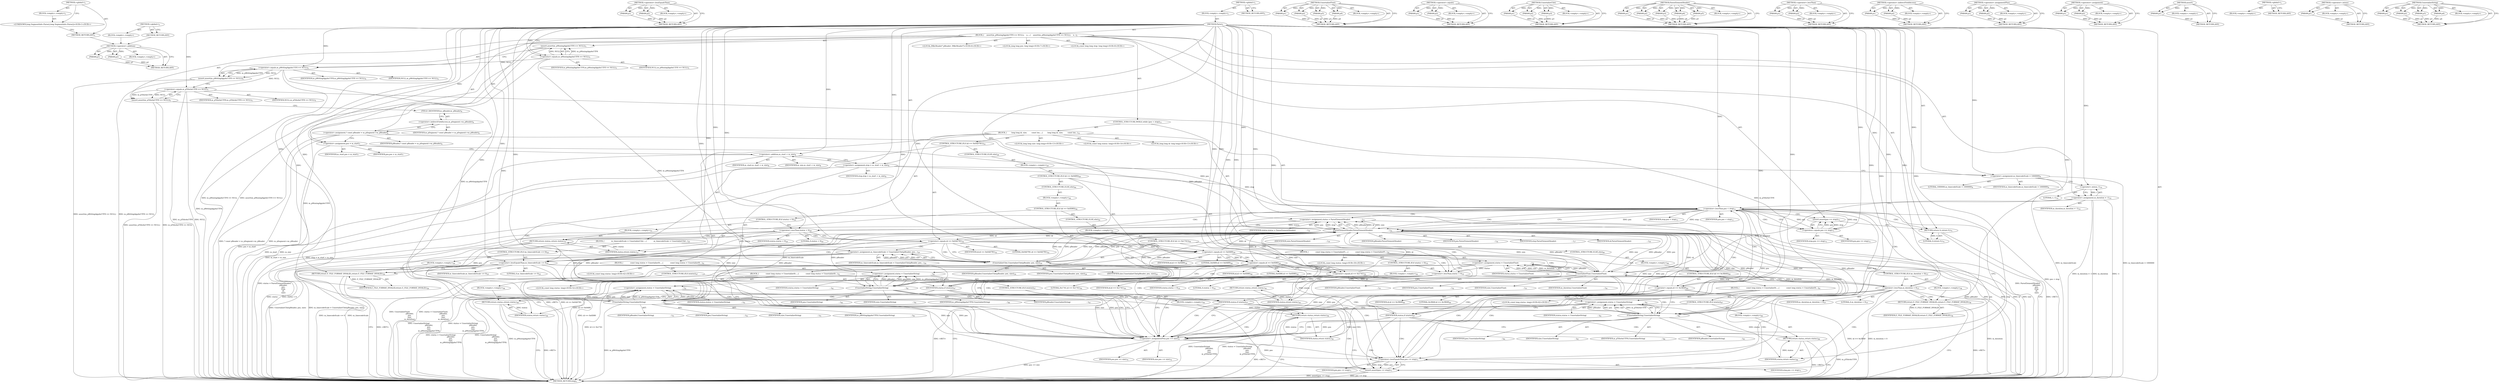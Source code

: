 digraph "&lt;global&gt;" {
vulnerable_230 [label=<(METHOD,&lt;operator&gt;.addition)>];
vulnerable_231 [label=<(PARAM,p1)>];
vulnerable_232 [label=<(PARAM,p2)>];
vulnerable_233 [label=<(BLOCK,&lt;empty&gt;,&lt;empty&gt;)>];
vulnerable_234 [label=<(METHOD_RETURN,ANY)>];
vulnerable_258 [label=<(METHOD,&lt;operator&gt;.lessEqualsThan)>];
vulnerable_259 [label=<(PARAM,p1)>];
vulnerable_260 [label=<(PARAM,p2)>];
vulnerable_261 [label=<(BLOCK,&lt;empty&gt;,&lt;empty&gt;)>];
vulnerable_262 [label=<(METHOD_RETURN,ANY)>];
vulnerable_6 [label=<(METHOD,&lt;global&gt;)<SUB>1</SUB>>];
vulnerable_7 [label=<(BLOCK,&lt;empty&gt;,&lt;empty&gt;)<SUB>1</SUB>>];
vulnerable_8 [label=<(METHOD,Parse)<SUB>1</SUB>>];
vulnerable_9 [label=<(BLOCK,{
    assert(m_pMuxingAppAsUTF8 == NULL);
    a...,{
    assert(m_pMuxingAppAsUTF8 == NULL);
    a...)<SUB>2</SUB>>];
vulnerable_10 [label=<(assert,assert(m_pMuxingAppAsUTF8 == NULL))<SUB>3</SUB>>];
vulnerable_11 [label=<(&lt;operator&gt;.equals,m_pMuxingAppAsUTF8 == NULL)<SUB>3</SUB>>];
vulnerable_12 [label=<(IDENTIFIER,m_pMuxingAppAsUTF8,m_pMuxingAppAsUTF8 == NULL)<SUB>3</SUB>>];
vulnerable_13 [label=<(IDENTIFIER,NULL,m_pMuxingAppAsUTF8 == NULL)<SUB>3</SUB>>];
vulnerable_14 [label=<(assert,assert(m_pWritingAppAsUTF8 == NULL))<SUB>4</SUB>>];
vulnerable_15 [label=<(&lt;operator&gt;.equals,m_pWritingAppAsUTF8 == NULL)<SUB>4</SUB>>];
vulnerable_16 [label=<(IDENTIFIER,m_pWritingAppAsUTF8,m_pWritingAppAsUTF8 == NULL)<SUB>4</SUB>>];
vulnerable_17 [label=<(IDENTIFIER,NULL,m_pWritingAppAsUTF8 == NULL)<SUB>4</SUB>>];
vulnerable_18 [label=<(assert,assert(m_pTitleAsUTF8 == NULL))<SUB>5</SUB>>];
vulnerable_19 [label=<(&lt;operator&gt;.equals,m_pTitleAsUTF8 == NULL)<SUB>5</SUB>>];
vulnerable_20 [label=<(IDENTIFIER,m_pTitleAsUTF8,m_pTitleAsUTF8 == NULL)<SUB>5</SUB>>];
vulnerable_21 [label=<(IDENTIFIER,NULL,m_pTitleAsUTF8 == NULL)<SUB>5</SUB>>];
vulnerable_22 [label="<(LOCAL,IMkvReader* pReader: IMkvReader*)<SUB>6</SUB>>"];
vulnerable_23 [label=<(&lt;operator&gt;.assignment,* const pReader = m_pSegment-&gt;m_pReader)<SUB>6</SUB>>];
vulnerable_24 [label=<(IDENTIFIER,pReader,* const pReader = m_pSegment-&gt;m_pReader)<SUB>6</SUB>>];
vulnerable_25 [label=<(&lt;operator&gt;.indirectFieldAccess,m_pSegment-&gt;m_pReader)<SUB>6</SUB>>];
vulnerable_26 [label=<(IDENTIFIER,m_pSegment,* const pReader = m_pSegment-&gt;m_pReader)<SUB>6</SUB>>];
vulnerable_27 [label=<(FIELD_IDENTIFIER,m_pReader,m_pReader)<SUB>6</SUB>>];
vulnerable_28 [label="<(LOCAL,long long pos: long long)<SUB>7</SUB>>"];
vulnerable_29 [label=<(&lt;operator&gt;.assignment,pos = m_start)<SUB>7</SUB>>];
vulnerable_30 [label=<(IDENTIFIER,pos,pos = m_start)<SUB>7</SUB>>];
vulnerable_31 [label=<(IDENTIFIER,m_start,pos = m_start)<SUB>7</SUB>>];
vulnerable_32 [label="<(LOCAL,const long long stop: long long)<SUB>8</SUB>>"];
vulnerable_33 [label=<(&lt;operator&gt;.assignment,stop = m_start + m_size)<SUB>8</SUB>>];
vulnerable_34 [label=<(IDENTIFIER,stop,stop = m_start + m_size)<SUB>8</SUB>>];
vulnerable_35 [label=<(&lt;operator&gt;.addition,m_start + m_size)<SUB>8</SUB>>];
vulnerable_36 [label=<(IDENTIFIER,m_start,m_start + m_size)<SUB>8</SUB>>];
vulnerable_37 [label=<(IDENTIFIER,m_size,m_start + m_size)<SUB>8</SUB>>];
vulnerable_38 [label=<(&lt;operator&gt;.assignment,m_timecodeScale = 1000000)<SUB>9</SUB>>];
vulnerable_39 [label=<(IDENTIFIER,m_timecodeScale,m_timecodeScale = 1000000)<SUB>9</SUB>>];
vulnerable_40 [label=<(LITERAL,1000000,m_timecodeScale = 1000000)<SUB>9</SUB>>];
vulnerable_41 [label=<(&lt;operator&gt;.assignment,m_duration = -1)<SUB>10</SUB>>];
vulnerable_42 [label=<(IDENTIFIER,m_duration,m_duration = -1)<SUB>10</SUB>>];
vulnerable_43 [label=<(&lt;operator&gt;.minus,-1)<SUB>10</SUB>>];
vulnerable_44 [label=<(LITERAL,1,-1)<SUB>10</SUB>>];
vulnerable_45 [label=<(CONTROL_STRUCTURE,WHILE,while (pos &lt; stop))<SUB>11</SUB>>];
vulnerable_46 [label=<(&lt;operator&gt;.lessThan,pos &lt; stop)<SUB>11</SUB>>];
vulnerable_47 [label=<(IDENTIFIER,pos,pos &lt; stop)<SUB>11</SUB>>];
vulnerable_48 [label=<(IDENTIFIER,stop,pos &lt; stop)<SUB>11</SUB>>];
vulnerable_49 [label=<(BLOCK,{
        long long id, size;
        const lon...,{
        long long id, size;
        const lon...)<SUB>12</SUB>>];
vulnerable_50 [label="<(LOCAL,long long id: long long)<SUB>13</SUB>>"];
vulnerable_51 [label="<(LOCAL,long long size: long long)<SUB>13</SUB>>"];
vulnerable_52 [label="<(LOCAL,const long status: long)<SUB>14</SUB>>"];
vulnerable_53 [label=<(&lt;operator&gt;.assignment,status = ParseElementHeader(
                  ...)<SUB>14</SUB>>];
vulnerable_54 [label=<(IDENTIFIER,status,status = ParseElementHeader(
                  ...)<SUB>14</SUB>>];
vulnerable_55 [label=<(ParseElementHeader,ParseElementHeader(
                           ...)<SUB>14</SUB>>];
vulnerable_56 [label=<(IDENTIFIER,pReader,ParseElementHeader(
                           ...)<SUB>15</SUB>>];
vulnerable_57 [label=<(IDENTIFIER,pos,ParseElementHeader(
                           ...)<SUB>16</SUB>>];
vulnerable_58 [label=<(IDENTIFIER,stop,ParseElementHeader(
                           ...)<SUB>17</SUB>>];
vulnerable_59 [label=<(IDENTIFIER,id,ParseElementHeader(
                           ...)<SUB>18</SUB>>];
vulnerable_60 [label=<(IDENTIFIER,size,ParseElementHeader(
                           ...)<SUB>19</SUB>>];
vulnerable_61 [label=<(CONTROL_STRUCTURE,IF,if (status &lt; 0))<SUB>20</SUB>>];
vulnerable_62 [label=<(&lt;operator&gt;.lessThan,status &lt; 0)<SUB>20</SUB>>];
vulnerable_63 [label=<(IDENTIFIER,status,status &lt; 0)<SUB>20</SUB>>];
vulnerable_64 [label=<(LITERAL,0,status &lt; 0)<SUB>20</SUB>>];
vulnerable_65 [label=<(BLOCK,&lt;empty&gt;,&lt;empty&gt;)<SUB>21</SUB>>];
vulnerable_66 [label=<(RETURN,return status;,return status;)<SUB>21</SUB>>];
vulnerable_67 [label=<(IDENTIFIER,status,return status;)<SUB>21</SUB>>];
vulnerable_68 [label=<(CONTROL_STRUCTURE,IF,if (id == 0x0AD7B1))<SUB>22</SUB>>];
vulnerable_69 [label=<(&lt;operator&gt;.equals,id == 0x0AD7B1)<SUB>22</SUB>>];
vulnerable_70 [label=<(IDENTIFIER,id,id == 0x0AD7B1)<SUB>22</SUB>>];
vulnerable_71 [label=<(LITERAL,0x0AD7B1,id == 0x0AD7B1)<SUB>22</SUB>>];
vulnerable_72 [label=<(BLOCK,{
            m_timecodeScale = UnserializeUInt...,{
            m_timecodeScale = UnserializeUInt...)<SUB>23</SUB>>];
vulnerable_73 [label=<(&lt;operator&gt;.assignment,m_timecodeScale = UnserializeUInt(pReader, pos,...)<SUB>24</SUB>>];
vulnerable_74 [label=<(IDENTIFIER,m_timecodeScale,m_timecodeScale = UnserializeUInt(pReader, pos,...)<SUB>24</SUB>>];
vulnerable_75 [label=<(UnserializeUInt,UnserializeUInt(pReader, pos, size))<SUB>24</SUB>>];
vulnerable_76 [label=<(IDENTIFIER,pReader,UnserializeUInt(pReader, pos, size))<SUB>24</SUB>>];
vulnerable_77 [label=<(IDENTIFIER,pos,UnserializeUInt(pReader, pos, size))<SUB>24</SUB>>];
vulnerable_78 [label=<(IDENTIFIER,size,UnserializeUInt(pReader, pos, size))<SUB>24</SUB>>];
vulnerable_79 [label=<(CONTROL_STRUCTURE,IF,if (m_timecodeScale &lt;= 0))<SUB>25</SUB>>];
vulnerable_80 [label=<(&lt;operator&gt;.lessEqualsThan,m_timecodeScale &lt;= 0)<SUB>25</SUB>>];
vulnerable_81 [label=<(IDENTIFIER,m_timecodeScale,m_timecodeScale &lt;= 0)<SUB>25</SUB>>];
vulnerable_82 [label=<(LITERAL,0,m_timecodeScale &lt;= 0)<SUB>25</SUB>>];
vulnerable_83 [label=<(BLOCK,&lt;empty&gt;,&lt;empty&gt;)<SUB>26</SUB>>];
vulnerable_84 [label=<(RETURN,return E_FILE_FORMAT_INVALID;,return E_FILE_FORMAT_INVALID;)<SUB>26</SUB>>];
vulnerable_85 [label=<(IDENTIFIER,E_FILE_FORMAT_INVALID,return E_FILE_FORMAT_INVALID;)<SUB>26</SUB>>];
vulnerable_86 [label=<(CONTROL_STRUCTURE,ELSE,else)<SUB>28</SUB>>];
vulnerable_87 [label=<(BLOCK,&lt;empty&gt;,&lt;empty&gt;)<SUB>28</SUB>>];
vulnerable_88 [label=<(CONTROL_STRUCTURE,IF,if (id == 0x0489))<SUB>28</SUB>>];
vulnerable_89 [label=<(&lt;operator&gt;.equals,id == 0x0489)<SUB>28</SUB>>];
vulnerable_90 [label=<(IDENTIFIER,id,id == 0x0489)<SUB>28</SUB>>];
vulnerable_91 [label=<(LITERAL,0x0489,id == 0x0489)<SUB>28</SUB>>];
vulnerable_92 [label=<(BLOCK,{
            const long status = UnserializeFl...,{
            const long status = UnserializeFl...)<SUB>29</SUB>>];
vulnerable_93 [label="<(LOCAL,const long status: long)<SUB>30</SUB>>"];
vulnerable_94 [label=<(&lt;operator&gt;.assignment,status = UnserializeFloat(
                    ...)<SUB>30</SUB>>];
vulnerable_95 [label=<(IDENTIFIER,status,status = UnserializeFloat(
                    ...)<SUB>30</SUB>>];
vulnerable_96 [label=<(UnserializeFloat,UnserializeFloat(
                             ...)<SUB>30</SUB>>];
vulnerable_97 [label=<(IDENTIFIER,pReader,UnserializeFloat(
                             ...)<SUB>31</SUB>>];
vulnerable_98 [label=<(IDENTIFIER,pos,UnserializeFloat(
                             ...)<SUB>32</SUB>>];
vulnerable_99 [label=<(IDENTIFIER,size,UnserializeFloat(
                             ...)<SUB>33</SUB>>];
vulnerable_100 [label=<(IDENTIFIER,m_duration,UnserializeFloat(
                             ...)<SUB>34</SUB>>];
vulnerable_101 [label=<(CONTROL_STRUCTURE,IF,if (status &lt; 0))<SUB>35</SUB>>];
vulnerable_102 [label=<(&lt;operator&gt;.lessThan,status &lt; 0)<SUB>35</SUB>>];
vulnerable_103 [label=<(IDENTIFIER,status,status &lt; 0)<SUB>35</SUB>>];
vulnerable_104 [label=<(LITERAL,0,status &lt; 0)<SUB>35</SUB>>];
vulnerable_105 [label=<(BLOCK,&lt;empty&gt;,&lt;empty&gt;)<SUB>36</SUB>>];
vulnerable_106 [label=<(RETURN,return status;,return status;)<SUB>36</SUB>>];
vulnerable_107 [label=<(IDENTIFIER,status,return status;)<SUB>36</SUB>>];
vulnerable_108 [label=<(CONTROL_STRUCTURE,IF,if (m_duration &lt; 0))<SUB>37</SUB>>];
vulnerable_109 [label=<(&lt;operator&gt;.lessThan,m_duration &lt; 0)<SUB>37</SUB>>];
vulnerable_110 [label=<(IDENTIFIER,m_duration,m_duration &lt; 0)<SUB>37</SUB>>];
vulnerable_111 [label=<(LITERAL,0,m_duration &lt; 0)<SUB>37</SUB>>];
vulnerable_112 [label=<(BLOCK,&lt;empty&gt;,&lt;empty&gt;)<SUB>38</SUB>>];
vulnerable_113 [label=<(RETURN,return E_FILE_FORMAT_INVALID;,return E_FILE_FORMAT_INVALID;)<SUB>38</SUB>>];
vulnerable_114 [label=<(IDENTIFIER,E_FILE_FORMAT_INVALID,return E_FILE_FORMAT_INVALID;)<SUB>38</SUB>>];
vulnerable_115 [label=<(CONTROL_STRUCTURE,ELSE,else)<SUB>40</SUB>>];
vulnerable_116 [label=<(BLOCK,&lt;empty&gt;,&lt;empty&gt;)<SUB>40</SUB>>];
vulnerable_117 [label=<(CONTROL_STRUCTURE,IF,if (id == 0x0D80))<SUB>40</SUB>>];
vulnerable_118 [label=<(&lt;operator&gt;.equals,id == 0x0D80)<SUB>40</SUB>>];
vulnerable_119 [label=<(IDENTIFIER,id,id == 0x0D80)<SUB>40</SUB>>];
vulnerable_120 [label=<(LITERAL,0x0D80,id == 0x0D80)<SUB>40</SUB>>];
vulnerable_121 [label=<(BLOCK,{
            const long status = UnserializeSt...,{
            const long status = UnserializeSt...)<SUB>41</SUB>>];
vulnerable_122 [label="<(LOCAL,const long status: long)<SUB>42</SUB>>"];
vulnerable_123 [label=<(&lt;operator&gt;.assignment,status = UnserializeString(
                   ...)<SUB>42</SUB>>];
vulnerable_124 [label=<(IDENTIFIER,status,status = UnserializeString(
                   ...)<SUB>42</SUB>>];
vulnerable_125 [label=<(UnserializeString,UnserializeString(
                            ...)<SUB>42</SUB>>];
vulnerable_126 [label=<(IDENTIFIER,pReader,UnserializeString(
                            ...)<SUB>43</SUB>>];
vulnerable_127 [label=<(IDENTIFIER,pos,UnserializeString(
                            ...)<SUB>44</SUB>>];
vulnerable_128 [label=<(IDENTIFIER,size,UnserializeString(
                            ...)<SUB>45</SUB>>];
vulnerable_129 [label=<(IDENTIFIER,m_pMuxingAppAsUTF8,UnserializeString(
                            ...)<SUB>46</SUB>>];
vulnerable_130 [label=<(CONTROL_STRUCTURE,IF,if (status))<SUB>47</SUB>>];
vulnerable_131 [label=<(IDENTIFIER,status,if (status))<SUB>47</SUB>>];
vulnerable_132 [label=<(BLOCK,&lt;empty&gt;,&lt;empty&gt;)<SUB>48</SUB>>];
vulnerable_133 [label=<(RETURN,return status;,return status;)<SUB>48</SUB>>];
vulnerable_134 [label=<(IDENTIFIER,status,return status;)<SUB>48</SUB>>];
vulnerable_135 [label=<(CONTROL_STRUCTURE,ELSE,else)<SUB>50</SUB>>];
vulnerable_136 [label=<(BLOCK,&lt;empty&gt;,&lt;empty&gt;)<SUB>50</SUB>>];
vulnerable_137 [label=<(CONTROL_STRUCTURE,IF,if (id == 0x1741))<SUB>50</SUB>>];
vulnerable_138 [label=<(&lt;operator&gt;.equals,id == 0x1741)<SUB>50</SUB>>];
vulnerable_139 [label=<(IDENTIFIER,id,id == 0x1741)<SUB>50</SUB>>];
vulnerable_140 [label=<(LITERAL,0x1741,id == 0x1741)<SUB>50</SUB>>];
vulnerable_141 [label=<(BLOCK,{
            const long status = UnserializeSt...,{
            const long status = UnserializeSt...)<SUB>51</SUB>>];
vulnerable_142 [label="<(LOCAL,const long status: long)<SUB>52</SUB>>"];
vulnerable_143 [label=<(&lt;operator&gt;.assignment,status = UnserializeString(
                   ...)<SUB>52</SUB>>];
vulnerable_144 [label=<(IDENTIFIER,status,status = UnserializeString(
                   ...)<SUB>52</SUB>>];
vulnerable_145 [label=<(UnserializeString,UnserializeString(
                            ...)<SUB>52</SUB>>];
vulnerable_146 [label=<(IDENTIFIER,pReader,UnserializeString(
                            ...)<SUB>53</SUB>>];
vulnerable_147 [label=<(IDENTIFIER,pos,UnserializeString(
                            ...)<SUB>54</SUB>>];
vulnerable_148 [label=<(IDENTIFIER,size,UnserializeString(
                            ...)<SUB>55</SUB>>];
vulnerable_149 [label=<(IDENTIFIER,m_pWritingAppAsUTF8,UnserializeString(
                            ...)<SUB>56</SUB>>];
vulnerable_150 [label=<(CONTROL_STRUCTURE,IF,if (status))<SUB>57</SUB>>];
vulnerable_151 [label=<(IDENTIFIER,status,if (status))<SUB>57</SUB>>];
vulnerable_152 [label=<(BLOCK,&lt;empty&gt;,&lt;empty&gt;)<SUB>58</SUB>>];
vulnerable_153 [label=<(RETURN,return status;,return status;)<SUB>58</SUB>>];
vulnerable_154 [label=<(IDENTIFIER,status,return status;)<SUB>58</SUB>>];
vulnerable_155 [label=<(CONTROL_STRUCTURE,ELSE,else)<SUB>60</SUB>>];
vulnerable_156 [label=<(BLOCK,&lt;empty&gt;,&lt;empty&gt;)<SUB>60</SUB>>];
vulnerable_157 [label=<(CONTROL_STRUCTURE,IF,if (id == 0x3BA9))<SUB>60</SUB>>];
vulnerable_158 [label=<(&lt;operator&gt;.equals,id == 0x3BA9)<SUB>60</SUB>>];
vulnerable_159 [label=<(IDENTIFIER,id,id == 0x3BA9)<SUB>60</SUB>>];
vulnerable_160 [label=<(LITERAL,0x3BA9,id == 0x3BA9)<SUB>60</SUB>>];
vulnerable_161 [label=<(BLOCK,{
            const long status = UnserializeSt...,{
            const long status = UnserializeSt...)<SUB>61</SUB>>];
vulnerable_162 [label="<(LOCAL,const long status: long)<SUB>62</SUB>>"];
vulnerable_163 [label=<(&lt;operator&gt;.assignment,status = UnserializeString(
                   ...)<SUB>62</SUB>>];
vulnerable_164 [label=<(IDENTIFIER,status,status = UnserializeString(
                   ...)<SUB>62</SUB>>];
vulnerable_165 [label=<(UnserializeString,UnserializeString(
                            ...)<SUB>62</SUB>>];
vulnerable_166 [label=<(IDENTIFIER,pReader,UnserializeString(
                            ...)<SUB>63</SUB>>];
vulnerable_167 [label=<(IDENTIFIER,pos,UnserializeString(
                            ...)<SUB>64</SUB>>];
vulnerable_168 [label=<(IDENTIFIER,size,UnserializeString(
                            ...)<SUB>65</SUB>>];
vulnerable_169 [label=<(IDENTIFIER,m_pTitleAsUTF8,UnserializeString(
                            ...)<SUB>66</SUB>>];
vulnerable_170 [label=<(CONTROL_STRUCTURE,IF,if (status))<SUB>67</SUB>>];
vulnerable_171 [label=<(IDENTIFIER,status,if (status))<SUB>67</SUB>>];
vulnerable_172 [label=<(BLOCK,&lt;empty&gt;,&lt;empty&gt;)<SUB>68</SUB>>];
vulnerable_173 [label=<(RETURN,return status;,return status;)<SUB>68</SUB>>];
vulnerable_174 [label=<(IDENTIFIER,status,return status;)<SUB>68</SUB>>];
vulnerable_175 [label=<(&lt;operator&gt;.assignmentPlus,pos += size)<SUB>70</SUB>>];
vulnerable_176 [label=<(IDENTIFIER,pos,pos += size)<SUB>70</SUB>>];
vulnerable_177 [label=<(IDENTIFIER,size,pos += size)<SUB>70</SUB>>];
vulnerable_178 [label=<(assert,assert(pos &lt;= stop))<SUB>71</SUB>>];
vulnerable_179 [label=<(&lt;operator&gt;.lessEqualsThan,pos &lt;= stop)<SUB>71</SUB>>];
vulnerable_180 [label=<(IDENTIFIER,pos,pos &lt;= stop)<SUB>71</SUB>>];
vulnerable_181 [label=<(IDENTIFIER,stop,pos &lt;= stop)<SUB>71</SUB>>];
vulnerable_182 [label=<(assert,assert(pos == stop))<SUB>73</SUB>>];
vulnerable_183 [label=<(&lt;operator&gt;.equals,pos == stop)<SUB>73</SUB>>];
vulnerable_184 [label=<(IDENTIFIER,pos,pos == stop)<SUB>73</SUB>>];
vulnerable_185 [label=<(IDENTIFIER,stop,pos == stop)<SUB>73</SUB>>];
vulnerable_186 [label=<(RETURN,return 0;,return 0;)<SUB>74</SUB>>];
vulnerable_187 [label=<(LITERAL,0,return 0;)<SUB>74</SUB>>];
vulnerable_188 [label=<(METHOD_RETURN,long)<SUB>1</SUB>>];
vulnerable_190 [label=<(METHOD_RETURN,ANY)<SUB>1</SUB>>];
vulnerable_263 [label=<(METHOD,UnserializeFloat)>];
vulnerable_264 [label=<(PARAM,p1)>];
vulnerable_265 [label=<(PARAM,p2)>];
vulnerable_266 [label=<(PARAM,p3)>];
vulnerable_267 [label=<(PARAM,p4)>];
vulnerable_268 [label=<(BLOCK,&lt;empty&gt;,&lt;empty&gt;)>];
vulnerable_269 [label=<(METHOD_RETURN,ANY)>];
vulnerable_215 [label=<(METHOD,&lt;operator&gt;.equals)>];
vulnerable_216 [label=<(PARAM,p1)>];
vulnerable_217 [label=<(PARAM,p2)>];
vulnerable_218 [label=<(BLOCK,&lt;empty&gt;,&lt;empty&gt;)>];
vulnerable_219 [label=<(METHOD_RETURN,ANY)>];
vulnerable_252 [label=<(METHOD,UnserializeUInt)>];
vulnerable_253 [label=<(PARAM,p1)>];
vulnerable_254 [label=<(PARAM,p2)>];
vulnerable_255 [label=<(PARAM,p3)>];
vulnerable_256 [label=<(BLOCK,&lt;empty&gt;,&lt;empty&gt;)>];
vulnerable_257 [label=<(METHOD_RETURN,ANY)>];
vulnerable_244 [label=<(METHOD,ParseElementHeader)>];
vulnerable_245 [label=<(PARAM,p1)>];
vulnerable_246 [label=<(PARAM,p2)>];
vulnerable_247 [label=<(PARAM,p3)>];
vulnerable_248 [label=<(PARAM,p4)>];
vulnerable_249 [label=<(PARAM,p5)>];
vulnerable_250 [label=<(BLOCK,&lt;empty&gt;,&lt;empty&gt;)>];
vulnerable_251 [label=<(METHOD_RETURN,ANY)>];
vulnerable_239 [label=<(METHOD,&lt;operator&gt;.lessThan)>];
vulnerable_240 [label=<(PARAM,p1)>];
vulnerable_241 [label=<(PARAM,p2)>];
vulnerable_242 [label=<(BLOCK,&lt;empty&gt;,&lt;empty&gt;)>];
vulnerable_243 [label=<(METHOD_RETURN,ANY)>];
vulnerable_225 [label=<(METHOD,&lt;operator&gt;.indirectFieldAccess)>];
vulnerable_226 [label=<(PARAM,p1)>];
vulnerable_227 [label=<(PARAM,p2)>];
vulnerable_228 [label=<(BLOCK,&lt;empty&gt;,&lt;empty&gt;)>];
vulnerable_229 [label=<(METHOD_RETURN,ANY)>];
vulnerable_277 [label=<(METHOD,&lt;operator&gt;.assignmentPlus)>];
vulnerable_278 [label=<(PARAM,p1)>];
vulnerable_279 [label=<(PARAM,p2)>];
vulnerable_280 [label=<(BLOCK,&lt;empty&gt;,&lt;empty&gt;)>];
vulnerable_281 [label=<(METHOD_RETURN,ANY)>];
vulnerable_220 [label=<(METHOD,&lt;operator&gt;.assignment)>];
vulnerable_221 [label=<(PARAM,p1)>];
vulnerable_222 [label=<(PARAM,p2)>];
vulnerable_223 [label=<(BLOCK,&lt;empty&gt;,&lt;empty&gt;)>];
vulnerable_224 [label=<(METHOD_RETURN,ANY)>];
vulnerable_211 [label=<(METHOD,assert)>];
vulnerable_212 [label=<(PARAM,p1)>];
vulnerable_213 [label=<(BLOCK,&lt;empty&gt;,&lt;empty&gt;)>];
vulnerable_214 [label=<(METHOD_RETURN,ANY)>];
vulnerable_205 [label=<(METHOD,&lt;global&gt;)<SUB>1</SUB>>];
vulnerable_206 [label=<(BLOCK,&lt;empty&gt;,&lt;empty&gt;)>];
vulnerable_207 [label=<(METHOD_RETURN,ANY)>];
vulnerable_235 [label=<(METHOD,&lt;operator&gt;.minus)>];
vulnerable_236 [label=<(PARAM,p1)>];
vulnerable_237 [label=<(BLOCK,&lt;empty&gt;,&lt;empty&gt;)>];
vulnerable_238 [label=<(METHOD_RETURN,ANY)>];
vulnerable_270 [label=<(METHOD,UnserializeString)>];
vulnerable_271 [label=<(PARAM,p1)>];
vulnerable_272 [label=<(PARAM,p2)>];
vulnerable_273 [label=<(PARAM,p3)>];
vulnerable_274 [label=<(PARAM,p4)>];
vulnerable_275 [label=<(BLOCK,&lt;empty&gt;,&lt;empty&gt;)>];
vulnerable_276 [label=<(METHOD_RETURN,ANY)>];
fixed_6 [label=<(METHOD,&lt;global&gt;)<SUB>1</SUB>>];
fixed_7 [label=<(BLOCK,&lt;empty&gt;,&lt;empty&gt;)<SUB>1</SUB>>];
fixed_8 [label="<(UNKNOWN,long SegmentInfo::Parse(),long SegmentInfo::Parse())<SUB>1</SUB>>"];
fixed_9 [label=<(METHOD_RETURN,ANY)<SUB>1</SUB>>];
fixed_14 [label=<(METHOD,&lt;global&gt;)<SUB>1</SUB>>];
fixed_15 [label=<(BLOCK,&lt;empty&gt;,&lt;empty&gt;)>];
fixed_16 [label=<(METHOD_RETURN,ANY)>];
vulnerable_230 -> vulnerable_231  [key=0, label="AST: "];
vulnerable_230 -> vulnerable_231  [key=1, label="DDG: "];
vulnerable_230 -> vulnerable_233  [key=0, label="AST: "];
vulnerable_230 -> vulnerable_232  [key=0, label="AST: "];
vulnerable_230 -> vulnerable_232  [key=1, label="DDG: "];
vulnerable_230 -> vulnerable_234  [key=0, label="AST: "];
vulnerable_230 -> vulnerable_234  [key=1, label="CFG: "];
vulnerable_231 -> vulnerable_234  [key=0, label="DDG: p1"];
vulnerable_232 -> vulnerable_234  [key=0, label="DDG: p2"];
vulnerable_258 -> vulnerable_259  [key=0, label="AST: "];
vulnerable_258 -> vulnerable_259  [key=1, label="DDG: "];
vulnerable_258 -> vulnerable_261  [key=0, label="AST: "];
vulnerable_258 -> vulnerable_260  [key=0, label="AST: "];
vulnerable_258 -> vulnerable_260  [key=1, label="DDG: "];
vulnerable_258 -> vulnerable_262  [key=0, label="AST: "];
vulnerable_258 -> vulnerable_262  [key=1, label="CFG: "];
vulnerable_259 -> vulnerable_262  [key=0, label="DDG: p1"];
vulnerable_260 -> vulnerable_262  [key=0, label="DDG: p2"];
vulnerable_6 -> vulnerable_7  [key=0, label="AST: "];
vulnerable_6 -> vulnerable_190  [key=0, label="AST: "];
vulnerable_6 -> vulnerable_190  [key=1, label="CFG: "];
vulnerable_7 -> vulnerable_8  [key=0, label="AST: "];
vulnerable_8 -> vulnerable_9  [key=0, label="AST: "];
vulnerable_8 -> vulnerable_188  [key=0, label="AST: "];
vulnerable_8 -> vulnerable_11  [key=0, label="CFG: "];
vulnerable_8 -> vulnerable_11  [key=1, label="DDG: "];
vulnerable_8 -> vulnerable_29  [key=0, label="DDG: "];
vulnerable_8 -> vulnerable_33  [key=0, label="DDG: "];
vulnerable_8 -> vulnerable_38  [key=0, label="DDG: "];
vulnerable_8 -> vulnerable_186  [key=0, label="DDG: "];
vulnerable_8 -> vulnerable_187  [key=0, label="DDG: "];
vulnerable_8 -> vulnerable_15  [key=0, label="DDG: "];
vulnerable_8 -> vulnerable_19  [key=0, label="DDG: "];
vulnerable_8 -> vulnerable_35  [key=0, label="DDG: "];
vulnerable_8 -> vulnerable_43  [key=0, label="DDG: "];
vulnerable_8 -> vulnerable_46  [key=0, label="DDG: "];
vulnerable_8 -> vulnerable_175  [key=0, label="DDG: "];
vulnerable_8 -> vulnerable_183  [key=0, label="DDG: "];
vulnerable_8 -> vulnerable_55  [key=0, label="DDG: "];
vulnerable_8 -> vulnerable_62  [key=0, label="DDG: "];
vulnerable_8 -> vulnerable_69  [key=0, label="DDG: "];
vulnerable_8 -> vulnerable_179  [key=0, label="DDG: "];
vulnerable_8 -> vulnerable_67  [key=0, label="DDG: "];
vulnerable_8 -> vulnerable_75  [key=0, label="DDG: "];
vulnerable_8 -> vulnerable_80  [key=0, label="DDG: "];
vulnerable_8 -> vulnerable_84  [key=0, label="DDG: "];
vulnerable_8 -> vulnerable_85  [key=0, label="DDG: "];
vulnerable_8 -> vulnerable_89  [key=0, label="DDG: "];
vulnerable_8 -> vulnerable_96  [key=0, label="DDG: "];
vulnerable_8 -> vulnerable_102  [key=0, label="DDG: "];
vulnerable_8 -> vulnerable_109  [key=0, label="DDG: "];
vulnerable_8 -> vulnerable_113  [key=0, label="DDG: "];
vulnerable_8 -> vulnerable_107  [key=0, label="DDG: "];
vulnerable_8 -> vulnerable_114  [key=0, label="DDG: "];
vulnerable_8 -> vulnerable_118  [key=0, label="DDG: "];
vulnerable_8 -> vulnerable_131  [key=0, label="DDG: "];
vulnerable_8 -> vulnerable_125  [key=0, label="DDG: "];
vulnerable_8 -> vulnerable_134  [key=0, label="DDG: "];
vulnerable_8 -> vulnerable_138  [key=0, label="DDG: "];
vulnerable_8 -> vulnerable_151  [key=0, label="DDG: "];
vulnerable_8 -> vulnerable_145  [key=0, label="DDG: "];
vulnerable_8 -> vulnerable_154  [key=0, label="DDG: "];
vulnerable_8 -> vulnerable_158  [key=0, label="DDG: "];
vulnerable_8 -> vulnerable_171  [key=0, label="DDG: "];
vulnerable_8 -> vulnerable_165  [key=0, label="DDG: "];
vulnerable_8 -> vulnerable_174  [key=0, label="DDG: "];
vulnerable_9 -> vulnerable_10  [key=0, label="AST: "];
vulnerable_9 -> vulnerable_14  [key=0, label="AST: "];
vulnerable_9 -> vulnerable_18  [key=0, label="AST: "];
vulnerable_9 -> vulnerable_22  [key=0, label="AST: "];
vulnerable_9 -> vulnerable_23  [key=0, label="AST: "];
vulnerable_9 -> vulnerable_28  [key=0, label="AST: "];
vulnerable_9 -> vulnerable_29  [key=0, label="AST: "];
vulnerable_9 -> vulnerable_32  [key=0, label="AST: "];
vulnerable_9 -> vulnerable_33  [key=0, label="AST: "];
vulnerable_9 -> vulnerable_38  [key=0, label="AST: "];
vulnerable_9 -> vulnerable_41  [key=0, label="AST: "];
vulnerable_9 -> vulnerable_45  [key=0, label="AST: "];
vulnerable_9 -> vulnerable_182  [key=0, label="AST: "];
vulnerable_9 -> vulnerable_186  [key=0, label="AST: "];
vulnerable_10 -> vulnerable_11  [key=0, label="AST: "];
vulnerable_10 -> vulnerable_15  [key=0, label="CFG: "];
vulnerable_10 -> vulnerable_188  [key=0, label="DDG: m_pMuxingAppAsUTF8 == NULL"];
vulnerable_10 -> vulnerable_188  [key=1, label="DDG: assert(m_pMuxingAppAsUTF8 == NULL)"];
vulnerable_11 -> vulnerable_12  [key=0, label="AST: "];
vulnerable_11 -> vulnerable_13  [key=0, label="AST: "];
vulnerable_11 -> vulnerable_10  [key=0, label="CFG: "];
vulnerable_11 -> vulnerable_10  [key=1, label="DDG: m_pMuxingAppAsUTF8"];
vulnerable_11 -> vulnerable_10  [key=2, label="DDG: NULL"];
vulnerable_11 -> vulnerable_188  [key=0, label="DDG: m_pMuxingAppAsUTF8"];
vulnerable_11 -> vulnerable_15  [key=0, label="DDG: NULL"];
vulnerable_11 -> vulnerable_125  [key=0, label="DDG: m_pMuxingAppAsUTF8"];
vulnerable_14 -> vulnerable_15  [key=0, label="AST: "];
vulnerable_14 -> vulnerable_19  [key=0, label="CFG: "];
vulnerable_14 -> vulnerable_188  [key=0, label="DDG: m_pWritingAppAsUTF8 == NULL"];
vulnerable_14 -> vulnerable_188  [key=1, label="DDG: assert(m_pWritingAppAsUTF8 == NULL)"];
vulnerable_15 -> vulnerable_16  [key=0, label="AST: "];
vulnerable_15 -> vulnerable_17  [key=0, label="AST: "];
vulnerable_15 -> vulnerable_14  [key=0, label="CFG: "];
vulnerable_15 -> vulnerable_14  [key=1, label="DDG: m_pWritingAppAsUTF8"];
vulnerable_15 -> vulnerable_14  [key=2, label="DDG: NULL"];
vulnerable_15 -> vulnerable_188  [key=0, label="DDG: m_pWritingAppAsUTF8"];
vulnerable_15 -> vulnerable_19  [key=0, label="DDG: NULL"];
vulnerable_15 -> vulnerable_145  [key=0, label="DDG: m_pWritingAppAsUTF8"];
vulnerable_18 -> vulnerable_19  [key=0, label="AST: "];
vulnerable_18 -> vulnerable_27  [key=0, label="CFG: "];
vulnerable_18 -> vulnerable_188  [key=0, label="DDG: m_pTitleAsUTF8 == NULL"];
vulnerable_18 -> vulnerable_188  [key=1, label="DDG: assert(m_pTitleAsUTF8 == NULL)"];
vulnerable_19 -> vulnerable_20  [key=0, label="AST: "];
vulnerable_19 -> vulnerable_21  [key=0, label="AST: "];
vulnerable_19 -> vulnerable_18  [key=0, label="CFG: "];
vulnerable_19 -> vulnerable_18  [key=1, label="DDG: m_pTitleAsUTF8"];
vulnerable_19 -> vulnerable_18  [key=2, label="DDG: NULL"];
vulnerable_19 -> vulnerable_188  [key=0, label="DDG: m_pTitleAsUTF8"];
vulnerable_19 -> vulnerable_188  [key=1, label="DDG: NULL"];
vulnerable_19 -> vulnerable_165  [key=0, label="DDG: m_pTitleAsUTF8"];
vulnerable_23 -> vulnerable_24  [key=0, label="AST: "];
vulnerable_23 -> vulnerable_25  [key=0, label="AST: "];
vulnerable_23 -> vulnerable_29  [key=0, label="CFG: "];
vulnerable_23 -> vulnerable_188  [key=0, label="DDG: m_pSegment-&gt;m_pReader"];
vulnerable_23 -> vulnerable_188  [key=1, label="DDG: * const pReader = m_pSegment-&gt;m_pReader"];
vulnerable_23 -> vulnerable_55  [key=0, label="DDG: pReader"];
vulnerable_25 -> vulnerable_26  [key=0, label="AST: "];
vulnerable_25 -> vulnerable_27  [key=0, label="AST: "];
vulnerable_25 -> vulnerable_23  [key=0, label="CFG: "];
vulnerable_27 -> vulnerable_25  [key=0, label="CFG: "];
vulnerable_29 -> vulnerable_30  [key=0, label="AST: "];
vulnerable_29 -> vulnerable_31  [key=0, label="AST: "];
vulnerable_29 -> vulnerable_35  [key=0, label="CFG: "];
vulnerable_29 -> vulnerable_188  [key=0, label="DDG: pos = m_start"];
vulnerable_29 -> vulnerable_46  [key=0, label="DDG: pos"];
vulnerable_33 -> vulnerable_34  [key=0, label="AST: "];
vulnerable_33 -> vulnerable_35  [key=0, label="AST: "];
vulnerable_33 -> vulnerable_38  [key=0, label="CFG: "];
vulnerable_33 -> vulnerable_188  [key=0, label="DDG: m_start + m_size"];
vulnerable_33 -> vulnerable_188  [key=1, label="DDG: stop = m_start + m_size"];
vulnerable_33 -> vulnerable_46  [key=0, label="DDG: stop"];
vulnerable_35 -> vulnerable_36  [key=0, label="AST: "];
vulnerable_35 -> vulnerable_37  [key=0, label="AST: "];
vulnerable_35 -> vulnerable_33  [key=0, label="CFG: "];
vulnerable_35 -> vulnerable_188  [key=0, label="DDG: m_start"];
vulnerable_35 -> vulnerable_188  [key=1, label="DDG: m_size"];
vulnerable_38 -> vulnerable_39  [key=0, label="AST: "];
vulnerable_38 -> vulnerable_40  [key=0, label="AST: "];
vulnerable_38 -> vulnerable_43  [key=0, label="CFG: "];
vulnerable_38 -> vulnerable_188  [key=0, label="DDG: m_timecodeScale"];
vulnerable_38 -> vulnerable_188  [key=1, label="DDG: m_timecodeScale = 1000000"];
vulnerable_41 -> vulnerable_42  [key=0, label="AST: "];
vulnerable_41 -> vulnerable_43  [key=0, label="AST: "];
vulnerable_41 -> vulnerable_46  [key=0, label="CFG: "];
vulnerable_41 -> vulnerable_188  [key=0, label="DDG: m_duration"];
vulnerable_41 -> vulnerable_188  [key=1, label="DDG: -1"];
vulnerable_41 -> vulnerable_188  [key=2, label="DDG: m_duration = -1"];
vulnerable_41 -> vulnerable_96  [key=0, label="DDG: m_duration"];
vulnerable_43 -> vulnerable_44  [key=0, label="AST: "];
vulnerable_43 -> vulnerable_41  [key=0, label="CFG: "];
vulnerable_43 -> vulnerable_41  [key=1, label="DDG: 1"];
vulnerable_45 -> vulnerable_46  [key=0, label="AST: "];
vulnerable_45 -> vulnerable_49  [key=0, label="AST: "];
vulnerable_46 -> vulnerable_47  [key=0, label="AST: "];
vulnerable_46 -> vulnerable_48  [key=0, label="AST: "];
vulnerable_46 -> vulnerable_55  [key=0, label="CFG: "];
vulnerable_46 -> vulnerable_55  [key=1, label="DDG: pos"];
vulnerable_46 -> vulnerable_55  [key=2, label="DDG: stop"];
vulnerable_46 -> vulnerable_55  [key=3, label="CDG: "];
vulnerable_46 -> vulnerable_183  [key=0, label="CFG: "];
vulnerable_46 -> vulnerable_183  [key=1, label="DDG: pos"];
vulnerable_46 -> vulnerable_183  [key=2, label="DDG: stop"];
vulnerable_46 -> vulnerable_183  [key=3, label="CDG: "];
vulnerable_46 -> vulnerable_188  [key=0, label="DDG: pos &lt; stop"];
vulnerable_46 -> vulnerable_182  [key=0, label="CDG: "];
vulnerable_46 -> vulnerable_186  [key=0, label="CDG: "];
vulnerable_46 -> vulnerable_53  [key=0, label="CDG: "];
vulnerable_46 -> vulnerable_62  [key=0, label="CDG: "];
vulnerable_49 -> vulnerable_50  [key=0, label="AST: "];
vulnerable_49 -> vulnerable_51  [key=0, label="AST: "];
vulnerable_49 -> vulnerable_52  [key=0, label="AST: "];
vulnerable_49 -> vulnerable_53  [key=0, label="AST: "];
vulnerable_49 -> vulnerable_61  [key=0, label="AST: "];
vulnerable_49 -> vulnerable_68  [key=0, label="AST: "];
vulnerable_49 -> vulnerable_175  [key=0, label="AST: "];
vulnerable_49 -> vulnerable_178  [key=0, label="AST: "];
vulnerable_53 -> vulnerable_54  [key=0, label="AST: "];
vulnerable_53 -> vulnerable_55  [key=0, label="AST: "];
vulnerable_53 -> vulnerable_62  [key=0, label="CFG: "];
vulnerable_53 -> vulnerable_62  [key=1, label="DDG: status"];
vulnerable_53 -> vulnerable_188  [key=0, label="DDG: ParseElementHeader(
                                pReader,
                                pos,
                                stop,
                                id,
                                size)"];
vulnerable_53 -> vulnerable_188  [key=1, label="DDG: status = ParseElementHeader(
                                pReader,
                                pos,
                                stop,
                                id,
                                size)"];
vulnerable_55 -> vulnerable_56  [key=0, label="AST: "];
vulnerable_55 -> vulnerable_57  [key=0, label="AST: "];
vulnerable_55 -> vulnerable_58  [key=0, label="AST: "];
vulnerable_55 -> vulnerable_59  [key=0, label="AST: "];
vulnerable_55 -> vulnerable_60  [key=0, label="AST: "];
vulnerable_55 -> vulnerable_53  [key=0, label="CFG: "];
vulnerable_55 -> vulnerable_53  [key=1, label="DDG: pReader"];
vulnerable_55 -> vulnerable_53  [key=2, label="DDG: id"];
vulnerable_55 -> vulnerable_53  [key=3, label="DDG: size"];
vulnerable_55 -> vulnerable_53  [key=4, label="DDG: pos"];
vulnerable_55 -> vulnerable_53  [key=5, label="DDG: stop"];
vulnerable_55 -> vulnerable_188  [key=0, label="DDG: pReader"];
vulnerable_55 -> vulnerable_188  [key=1, label="DDG: pos"];
vulnerable_55 -> vulnerable_188  [key=2, label="DDG: stop"];
vulnerable_55 -> vulnerable_188  [key=3, label="DDG: id"];
vulnerable_55 -> vulnerable_188  [key=4, label="DDG: size"];
vulnerable_55 -> vulnerable_175  [key=0, label="DDG: size"];
vulnerable_55 -> vulnerable_175  [key=1, label="DDG: pos"];
vulnerable_55 -> vulnerable_69  [key=0, label="DDG: id"];
vulnerable_55 -> vulnerable_179  [key=0, label="DDG: stop"];
vulnerable_55 -> vulnerable_75  [key=0, label="DDG: pReader"];
vulnerable_55 -> vulnerable_75  [key=1, label="DDG: pos"];
vulnerable_55 -> vulnerable_75  [key=2, label="DDG: size"];
vulnerable_55 -> vulnerable_96  [key=0, label="DDG: pReader"];
vulnerable_55 -> vulnerable_96  [key=1, label="DDG: pos"];
vulnerable_55 -> vulnerable_96  [key=2, label="DDG: size"];
vulnerable_55 -> vulnerable_125  [key=0, label="DDG: pReader"];
vulnerable_55 -> vulnerable_125  [key=1, label="DDG: pos"];
vulnerable_55 -> vulnerable_125  [key=2, label="DDG: size"];
vulnerable_55 -> vulnerable_145  [key=0, label="DDG: pReader"];
vulnerable_55 -> vulnerable_145  [key=1, label="DDG: pos"];
vulnerable_55 -> vulnerable_145  [key=2, label="DDG: size"];
vulnerable_55 -> vulnerable_165  [key=0, label="DDG: pReader"];
vulnerable_55 -> vulnerable_165  [key=1, label="DDG: pos"];
vulnerable_55 -> vulnerable_165  [key=2, label="DDG: size"];
vulnerable_61 -> vulnerable_62  [key=0, label="AST: "];
vulnerable_61 -> vulnerable_65  [key=0, label="AST: "];
vulnerable_62 -> vulnerable_63  [key=0, label="AST: "];
vulnerable_62 -> vulnerable_64  [key=0, label="AST: "];
vulnerable_62 -> vulnerable_66  [key=0, label="CFG: "];
vulnerable_62 -> vulnerable_66  [key=1, label="CDG: "];
vulnerable_62 -> vulnerable_69  [key=0, label="CFG: "];
vulnerable_62 -> vulnerable_69  [key=1, label="CDG: "];
vulnerable_62 -> vulnerable_188  [key=0, label="DDG: status"];
vulnerable_62 -> vulnerable_188  [key=1, label="DDG: status &lt; 0"];
vulnerable_62 -> vulnerable_67  [key=0, label="DDG: status"];
vulnerable_65 -> vulnerable_66  [key=0, label="AST: "];
vulnerable_66 -> vulnerable_67  [key=0, label="AST: "];
vulnerable_66 -> vulnerable_188  [key=0, label="CFG: "];
vulnerable_66 -> vulnerable_188  [key=1, label="DDG: &lt;RET&gt;"];
vulnerable_67 -> vulnerable_66  [key=0, label="DDG: status"];
vulnerable_68 -> vulnerable_69  [key=0, label="AST: "];
vulnerable_68 -> vulnerable_72  [key=0, label="AST: "];
vulnerable_68 -> vulnerable_86  [key=0, label="AST: "];
vulnerable_69 -> vulnerable_70  [key=0, label="AST: "];
vulnerable_69 -> vulnerable_71  [key=0, label="AST: "];
vulnerable_69 -> vulnerable_75  [key=0, label="CFG: "];
vulnerable_69 -> vulnerable_75  [key=1, label="CDG: "];
vulnerable_69 -> vulnerable_89  [key=0, label="CFG: "];
vulnerable_69 -> vulnerable_89  [key=1, label="DDG: id"];
vulnerable_69 -> vulnerable_89  [key=2, label="CDG: "];
vulnerable_69 -> vulnerable_188  [key=0, label="DDG: id == 0x0AD7B1"];
vulnerable_69 -> vulnerable_55  [key=0, label="DDG: id"];
vulnerable_69 -> vulnerable_73  [key=0, label="CDG: "];
vulnerable_69 -> vulnerable_80  [key=0, label="CDG: "];
vulnerable_72 -> vulnerable_73  [key=0, label="AST: "];
vulnerable_72 -> vulnerable_79  [key=0, label="AST: "];
vulnerable_73 -> vulnerable_74  [key=0, label="AST: "];
vulnerable_73 -> vulnerable_75  [key=0, label="AST: "];
vulnerable_73 -> vulnerable_80  [key=0, label="CFG: "];
vulnerable_73 -> vulnerable_80  [key=1, label="DDG: m_timecodeScale"];
vulnerable_73 -> vulnerable_188  [key=0, label="DDG: UnserializeUInt(pReader, pos, size)"];
vulnerable_73 -> vulnerable_188  [key=1, label="DDG: m_timecodeScale = UnserializeUInt(pReader, pos, size)"];
vulnerable_75 -> vulnerable_76  [key=0, label="AST: "];
vulnerable_75 -> vulnerable_77  [key=0, label="AST: "];
vulnerable_75 -> vulnerable_78  [key=0, label="AST: "];
vulnerable_75 -> vulnerable_73  [key=0, label="CFG: "];
vulnerable_75 -> vulnerable_73  [key=1, label="DDG: pReader"];
vulnerable_75 -> vulnerable_73  [key=2, label="DDG: pos"];
vulnerable_75 -> vulnerable_73  [key=3, label="DDG: size"];
vulnerable_75 -> vulnerable_175  [key=0, label="DDG: size"];
vulnerable_75 -> vulnerable_175  [key=1, label="DDG: pos"];
vulnerable_75 -> vulnerable_55  [key=0, label="DDG: pReader"];
vulnerable_75 -> vulnerable_55  [key=1, label="DDG: size"];
vulnerable_79 -> vulnerable_80  [key=0, label="AST: "];
vulnerable_79 -> vulnerable_83  [key=0, label="AST: "];
vulnerable_80 -> vulnerable_81  [key=0, label="AST: "];
vulnerable_80 -> vulnerable_82  [key=0, label="AST: "];
vulnerable_80 -> vulnerable_84  [key=0, label="CFG: "];
vulnerable_80 -> vulnerable_84  [key=1, label="CDG: "];
vulnerable_80 -> vulnerable_175  [key=0, label="CFG: "];
vulnerable_80 -> vulnerable_175  [key=1, label="CDG: "];
vulnerable_80 -> vulnerable_188  [key=0, label="DDG: m_timecodeScale"];
vulnerable_80 -> vulnerable_188  [key=1, label="DDG: m_timecodeScale &lt;= 0"];
vulnerable_80 -> vulnerable_179  [key=0, label="CDG: "];
vulnerable_80 -> vulnerable_178  [key=0, label="CDG: "];
vulnerable_80 -> vulnerable_46  [key=0, label="CDG: "];
vulnerable_83 -> vulnerable_84  [key=0, label="AST: "];
vulnerable_84 -> vulnerable_85  [key=0, label="AST: "];
vulnerable_84 -> vulnerable_188  [key=0, label="CFG: "];
vulnerable_84 -> vulnerable_188  [key=1, label="DDG: &lt;RET&gt;"];
vulnerable_85 -> vulnerable_84  [key=0, label="DDG: E_FILE_FORMAT_INVALID"];
vulnerable_86 -> vulnerable_87  [key=0, label="AST: "];
vulnerable_87 -> vulnerable_88  [key=0, label="AST: "];
vulnerable_88 -> vulnerable_89  [key=0, label="AST: "];
vulnerable_88 -> vulnerable_92  [key=0, label="AST: "];
vulnerable_88 -> vulnerable_115  [key=0, label="AST: "];
vulnerable_89 -> vulnerable_90  [key=0, label="AST: "];
vulnerable_89 -> vulnerable_91  [key=0, label="AST: "];
vulnerable_89 -> vulnerable_96  [key=0, label="CFG: "];
vulnerable_89 -> vulnerable_96  [key=1, label="CDG: "];
vulnerable_89 -> vulnerable_118  [key=0, label="CFG: "];
vulnerable_89 -> vulnerable_118  [key=1, label="DDG: id"];
vulnerable_89 -> vulnerable_118  [key=2, label="CDG: "];
vulnerable_89 -> vulnerable_188  [key=0, label="DDG: id == 0x0489"];
vulnerable_89 -> vulnerable_55  [key=0, label="DDG: id"];
vulnerable_89 -> vulnerable_94  [key=0, label="CDG: "];
vulnerable_89 -> vulnerable_102  [key=0, label="CDG: "];
vulnerable_92 -> vulnerable_93  [key=0, label="AST: "];
vulnerable_92 -> vulnerable_94  [key=0, label="AST: "];
vulnerable_92 -> vulnerable_101  [key=0, label="AST: "];
vulnerable_92 -> vulnerable_108  [key=0, label="AST: "];
vulnerable_94 -> vulnerable_95  [key=0, label="AST: "];
vulnerable_94 -> vulnerable_96  [key=0, label="AST: "];
vulnerable_94 -> vulnerable_102  [key=0, label="CFG: "];
vulnerable_94 -> vulnerable_102  [key=1, label="DDG: status"];
vulnerable_94 -> vulnerable_188  [key=0, label="DDG: UnserializeFloat(
                                    pReader,
                                    pos,
                                    size,
                                    m_duration)"];
vulnerable_94 -> vulnerable_188  [key=1, label="DDG: status = UnserializeFloat(
                                    pReader,
                                    pos,
                                    size,
                                    m_duration)"];
vulnerable_96 -> vulnerable_97  [key=0, label="AST: "];
vulnerable_96 -> vulnerable_98  [key=0, label="AST: "];
vulnerable_96 -> vulnerable_99  [key=0, label="AST: "];
vulnerable_96 -> vulnerable_100  [key=0, label="AST: "];
vulnerable_96 -> vulnerable_94  [key=0, label="CFG: "];
vulnerable_96 -> vulnerable_94  [key=1, label="DDG: pReader"];
vulnerable_96 -> vulnerable_94  [key=2, label="DDG: pos"];
vulnerable_96 -> vulnerable_94  [key=3, label="DDG: size"];
vulnerable_96 -> vulnerable_94  [key=4, label="DDG: m_duration"];
vulnerable_96 -> vulnerable_175  [key=0, label="DDG: size"];
vulnerable_96 -> vulnerable_175  [key=1, label="DDG: pos"];
vulnerable_96 -> vulnerable_55  [key=0, label="DDG: pReader"];
vulnerable_96 -> vulnerable_55  [key=1, label="DDG: size"];
vulnerable_96 -> vulnerable_109  [key=0, label="DDG: m_duration"];
vulnerable_101 -> vulnerable_102  [key=0, label="AST: "];
vulnerable_101 -> vulnerable_105  [key=0, label="AST: "];
vulnerable_102 -> vulnerable_103  [key=0, label="AST: "];
vulnerable_102 -> vulnerable_104  [key=0, label="AST: "];
vulnerable_102 -> vulnerable_106  [key=0, label="CFG: "];
vulnerable_102 -> vulnerable_106  [key=1, label="CDG: "];
vulnerable_102 -> vulnerable_109  [key=0, label="CFG: "];
vulnerable_102 -> vulnerable_109  [key=1, label="CDG: "];
vulnerable_102 -> vulnerable_107  [key=0, label="DDG: status"];
vulnerable_105 -> vulnerable_106  [key=0, label="AST: "];
vulnerable_106 -> vulnerable_107  [key=0, label="AST: "];
vulnerable_106 -> vulnerable_188  [key=0, label="CFG: "];
vulnerable_106 -> vulnerable_188  [key=1, label="DDG: &lt;RET&gt;"];
vulnerable_107 -> vulnerable_106  [key=0, label="DDG: status"];
vulnerable_108 -> vulnerable_109  [key=0, label="AST: "];
vulnerable_108 -> vulnerable_112  [key=0, label="AST: "];
vulnerable_109 -> vulnerable_110  [key=0, label="AST: "];
vulnerable_109 -> vulnerable_111  [key=0, label="AST: "];
vulnerable_109 -> vulnerable_113  [key=0, label="CFG: "];
vulnerable_109 -> vulnerable_113  [key=1, label="CDG: "];
vulnerable_109 -> vulnerable_175  [key=0, label="CFG: "];
vulnerable_109 -> vulnerable_175  [key=1, label="CDG: "];
vulnerable_109 -> vulnerable_188  [key=0, label="DDG: m_duration"];
vulnerable_109 -> vulnerable_188  [key=1, label="DDG: m_duration &lt; 0"];
vulnerable_109 -> vulnerable_96  [key=0, label="DDG: m_duration"];
vulnerable_109 -> vulnerable_179  [key=0, label="CDG: "];
vulnerable_109 -> vulnerable_178  [key=0, label="CDG: "];
vulnerable_109 -> vulnerable_46  [key=0, label="CDG: "];
vulnerable_112 -> vulnerable_113  [key=0, label="AST: "];
vulnerable_113 -> vulnerable_114  [key=0, label="AST: "];
vulnerable_113 -> vulnerable_188  [key=0, label="CFG: "];
vulnerable_113 -> vulnerable_188  [key=1, label="DDG: &lt;RET&gt;"];
vulnerable_114 -> vulnerable_113  [key=0, label="DDG: E_FILE_FORMAT_INVALID"];
vulnerable_115 -> vulnerable_116  [key=0, label="AST: "];
vulnerable_116 -> vulnerable_117  [key=0, label="AST: "];
vulnerable_117 -> vulnerable_118  [key=0, label="AST: "];
vulnerable_117 -> vulnerable_121  [key=0, label="AST: "];
vulnerable_117 -> vulnerable_135  [key=0, label="AST: "];
vulnerable_118 -> vulnerable_119  [key=0, label="AST: "];
vulnerable_118 -> vulnerable_120  [key=0, label="AST: "];
vulnerable_118 -> vulnerable_125  [key=0, label="CFG: "];
vulnerable_118 -> vulnerable_125  [key=1, label="CDG: "];
vulnerable_118 -> vulnerable_138  [key=0, label="CFG: "];
vulnerable_118 -> vulnerable_138  [key=1, label="DDG: id"];
vulnerable_118 -> vulnerable_138  [key=2, label="CDG: "];
vulnerable_118 -> vulnerable_188  [key=0, label="DDG: id == 0x0D80"];
vulnerable_118 -> vulnerable_55  [key=0, label="DDG: id"];
vulnerable_118 -> vulnerable_131  [key=0, label="CDG: "];
vulnerable_118 -> vulnerable_123  [key=0, label="CDG: "];
vulnerable_121 -> vulnerable_122  [key=0, label="AST: "];
vulnerable_121 -> vulnerable_123  [key=0, label="AST: "];
vulnerable_121 -> vulnerable_130  [key=0, label="AST: "];
vulnerable_123 -> vulnerable_124  [key=0, label="AST: "];
vulnerable_123 -> vulnerable_125  [key=0, label="AST: "];
vulnerable_123 -> vulnerable_131  [key=0, label="CFG: "];
vulnerable_123 -> vulnerable_188  [key=0, label="DDG: UnserializeString(
                                    pReader,
                                    pos,
                                    size,
                                    m_pMuxingAppAsUTF8)"];
vulnerable_123 -> vulnerable_188  [key=1, label="DDG: status = UnserializeString(
                                    pReader,
                                    pos,
                                    size,
                                    m_pMuxingAppAsUTF8)"];
vulnerable_123 -> vulnerable_134  [key=0, label="DDG: status"];
vulnerable_125 -> vulnerable_126  [key=0, label="AST: "];
vulnerable_125 -> vulnerable_127  [key=0, label="AST: "];
vulnerable_125 -> vulnerable_128  [key=0, label="AST: "];
vulnerable_125 -> vulnerable_129  [key=0, label="AST: "];
vulnerable_125 -> vulnerable_123  [key=0, label="CFG: "];
vulnerable_125 -> vulnerable_123  [key=1, label="DDG: pReader"];
vulnerable_125 -> vulnerable_123  [key=2, label="DDG: pos"];
vulnerable_125 -> vulnerable_123  [key=3, label="DDG: size"];
vulnerable_125 -> vulnerable_123  [key=4, label="DDG: m_pMuxingAppAsUTF8"];
vulnerable_125 -> vulnerable_188  [key=0, label="DDG: m_pMuxingAppAsUTF8"];
vulnerable_125 -> vulnerable_175  [key=0, label="DDG: size"];
vulnerable_125 -> vulnerable_175  [key=1, label="DDG: pos"];
vulnerable_125 -> vulnerable_55  [key=0, label="DDG: pReader"];
vulnerable_125 -> vulnerable_55  [key=1, label="DDG: size"];
vulnerable_130 -> vulnerable_131  [key=0, label="AST: "];
vulnerable_130 -> vulnerable_132  [key=0, label="AST: "];
vulnerable_131 -> vulnerable_133  [key=0, label="CFG: "];
vulnerable_131 -> vulnerable_133  [key=1, label="CDG: "];
vulnerable_131 -> vulnerable_175  [key=0, label="CFG: "];
vulnerable_131 -> vulnerable_175  [key=1, label="CDG: "];
vulnerable_131 -> vulnerable_179  [key=0, label="CDG: "];
vulnerable_131 -> vulnerable_178  [key=0, label="CDG: "];
vulnerable_131 -> vulnerable_46  [key=0, label="CDG: "];
vulnerable_132 -> vulnerable_133  [key=0, label="AST: "];
vulnerable_133 -> vulnerable_134  [key=0, label="AST: "];
vulnerable_133 -> vulnerable_188  [key=0, label="CFG: "];
vulnerable_133 -> vulnerable_188  [key=1, label="DDG: &lt;RET&gt;"];
vulnerable_134 -> vulnerable_133  [key=0, label="DDG: status"];
vulnerable_135 -> vulnerable_136  [key=0, label="AST: "];
vulnerable_136 -> vulnerable_137  [key=0, label="AST: "];
vulnerable_137 -> vulnerable_138  [key=0, label="AST: "];
vulnerable_137 -> vulnerable_141  [key=0, label="AST: "];
vulnerable_137 -> vulnerable_155  [key=0, label="AST: "];
vulnerable_138 -> vulnerable_139  [key=0, label="AST: "];
vulnerable_138 -> vulnerable_140  [key=0, label="AST: "];
vulnerable_138 -> vulnerable_145  [key=0, label="CFG: "];
vulnerable_138 -> vulnerable_145  [key=1, label="CDG: "];
vulnerable_138 -> vulnerable_158  [key=0, label="CFG: "];
vulnerable_138 -> vulnerable_158  [key=1, label="DDG: id"];
vulnerable_138 -> vulnerable_158  [key=2, label="CDG: "];
vulnerable_138 -> vulnerable_188  [key=0, label="DDG: id == 0x1741"];
vulnerable_138 -> vulnerable_55  [key=0, label="DDG: id"];
vulnerable_138 -> vulnerable_151  [key=0, label="CDG: "];
vulnerable_138 -> vulnerable_143  [key=0, label="CDG: "];
vulnerable_141 -> vulnerable_142  [key=0, label="AST: "];
vulnerable_141 -> vulnerable_143  [key=0, label="AST: "];
vulnerable_141 -> vulnerable_150  [key=0, label="AST: "];
vulnerable_143 -> vulnerable_144  [key=0, label="AST: "];
vulnerable_143 -> vulnerable_145  [key=0, label="AST: "];
vulnerable_143 -> vulnerable_151  [key=0, label="CFG: "];
vulnerable_143 -> vulnerable_188  [key=0, label="DDG: UnserializeString(
                                    pReader,
                                    pos,
                                    size,
                                    m_pWritingAppAsUTF8)"];
vulnerable_143 -> vulnerable_188  [key=1, label="DDG: status = UnserializeString(
                                    pReader,
                                    pos,
                                    size,
                                    m_pWritingAppAsUTF8)"];
vulnerable_143 -> vulnerable_154  [key=0, label="DDG: status"];
vulnerable_145 -> vulnerable_146  [key=0, label="AST: "];
vulnerable_145 -> vulnerable_147  [key=0, label="AST: "];
vulnerable_145 -> vulnerable_148  [key=0, label="AST: "];
vulnerable_145 -> vulnerable_149  [key=0, label="AST: "];
vulnerable_145 -> vulnerable_143  [key=0, label="CFG: "];
vulnerable_145 -> vulnerable_143  [key=1, label="DDG: pReader"];
vulnerable_145 -> vulnerable_143  [key=2, label="DDG: pos"];
vulnerable_145 -> vulnerable_143  [key=3, label="DDG: size"];
vulnerable_145 -> vulnerable_143  [key=4, label="DDG: m_pWritingAppAsUTF8"];
vulnerable_145 -> vulnerable_188  [key=0, label="DDG: m_pWritingAppAsUTF8"];
vulnerable_145 -> vulnerable_175  [key=0, label="DDG: size"];
vulnerable_145 -> vulnerable_175  [key=1, label="DDG: pos"];
vulnerable_145 -> vulnerable_55  [key=0, label="DDG: pReader"];
vulnerable_145 -> vulnerable_55  [key=1, label="DDG: size"];
vulnerable_150 -> vulnerable_151  [key=0, label="AST: "];
vulnerable_150 -> vulnerable_152  [key=0, label="AST: "];
vulnerable_151 -> vulnerable_153  [key=0, label="CFG: "];
vulnerable_151 -> vulnerable_153  [key=1, label="CDG: "];
vulnerable_151 -> vulnerable_175  [key=0, label="CFG: "];
vulnerable_151 -> vulnerable_175  [key=1, label="CDG: "];
vulnerable_151 -> vulnerable_179  [key=0, label="CDG: "];
vulnerable_151 -> vulnerable_178  [key=0, label="CDG: "];
vulnerable_151 -> vulnerable_46  [key=0, label="CDG: "];
vulnerable_152 -> vulnerable_153  [key=0, label="AST: "];
vulnerable_153 -> vulnerable_154  [key=0, label="AST: "];
vulnerable_153 -> vulnerable_188  [key=0, label="CFG: "];
vulnerable_153 -> vulnerable_188  [key=1, label="DDG: &lt;RET&gt;"];
vulnerable_154 -> vulnerable_153  [key=0, label="DDG: status"];
vulnerable_155 -> vulnerable_156  [key=0, label="AST: "];
vulnerable_156 -> vulnerable_157  [key=0, label="AST: "];
vulnerable_157 -> vulnerable_158  [key=0, label="AST: "];
vulnerable_157 -> vulnerable_161  [key=0, label="AST: "];
vulnerable_158 -> vulnerable_159  [key=0, label="AST: "];
vulnerable_158 -> vulnerable_160  [key=0, label="AST: "];
vulnerable_158 -> vulnerable_165  [key=0, label="CFG: "];
vulnerable_158 -> vulnerable_165  [key=1, label="CDG: "];
vulnerable_158 -> vulnerable_175  [key=0, label="CFG: "];
vulnerable_158 -> vulnerable_175  [key=1, label="CDG: "];
vulnerable_158 -> vulnerable_188  [key=0, label="DDG: id == 0x3BA9"];
vulnerable_158 -> vulnerable_55  [key=0, label="DDG: id"];
vulnerable_158 -> vulnerable_163  [key=0, label="CDG: "];
vulnerable_158 -> vulnerable_179  [key=0, label="CDG: "];
vulnerable_158 -> vulnerable_178  [key=0, label="CDG: "];
vulnerable_158 -> vulnerable_171  [key=0, label="CDG: "];
vulnerable_158 -> vulnerable_46  [key=0, label="CDG: "];
vulnerable_161 -> vulnerable_162  [key=0, label="AST: "];
vulnerable_161 -> vulnerable_163  [key=0, label="AST: "];
vulnerable_161 -> vulnerable_170  [key=0, label="AST: "];
vulnerable_163 -> vulnerable_164  [key=0, label="AST: "];
vulnerable_163 -> vulnerable_165  [key=0, label="AST: "];
vulnerable_163 -> vulnerable_171  [key=0, label="CFG: "];
vulnerable_163 -> vulnerable_188  [key=0, label="DDG: UnserializeString(
                                    pReader,
                                    pos,
                                    size,
                                    m_pTitleAsUTF8)"];
vulnerable_163 -> vulnerable_188  [key=1, label="DDG: status = UnserializeString(
                                    pReader,
                                    pos,
                                    size,
                                    m_pTitleAsUTF8)"];
vulnerable_163 -> vulnerable_174  [key=0, label="DDG: status"];
vulnerable_165 -> vulnerable_166  [key=0, label="AST: "];
vulnerable_165 -> vulnerable_167  [key=0, label="AST: "];
vulnerable_165 -> vulnerable_168  [key=0, label="AST: "];
vulnerable_165 -> vulnerable_169  [key=0, label="AST: "];
vulnerable_165 -> vulnerable_163  [key=0, label="CFG: "];
vulnerable_165 -> vulnerable_163  [key=1, label="DDG: pReader"];
vulnerable_165 -> vulnerable_163  [key=2, label="DDG: pos"];
vulnerable_165 -> vulnerable_163  [key=3, label="DDG: size"];
vulnerable_165 -> vulnerable_163  [key=4, label="DDG: m_pTitleAsUTF8"];
vulnerable_165 -> vulnerable_188  [key=0, label="DDG: m_pTitleAsUTF8"];
vulnerable_165 -> vulnerable_175  [key=0, label="DDG: size"];
vulnerable_165 -> vulnerable_175  [key=1, label="DDG: pos"];
vulnerable_165 -> vulnerable_55  [key=0, label="DDG: pReader"];
vulnerable_165 -> vulnerable_55  [key=1, label="DDG: size"];
vulnerable_170 -> vulnerable_171  [key=0, label="AST: "];
vulnerable_170 -> vulnerable_172  [key=0, label="AST: "];
vulnerable_171 -> vulnerable_173  [key=0, label="CFG: "];
vulnerable_171 -> vulnerable_173  [key=1, label="CDG: "];
vulnerable_171 -> vulnerable_175  [key=0, label="CFG: "];
vulnerable_171 -> vulnerable_175  [key=1, label="CDG: "];
vulnerable_171 -> vulnerable_179  [key=0, label="CDG: "];
vulnerable_171 -> vulnerable_178  [key=0, label="CDG: "];
vulnerable_171 -> vulnerable_46  [key=0, label="CDG: "];
vulnerable_172 -> vulnerable_173  [key=0, label="AST: "];
vulnerable_173 -> vulnerable_174  [key=0, label="AST: "];
vulnerable_173 -> vulnerable_188  [key=0, label="CFG: "];
vulnerable_173 -> vulnerable_188  [key=1, label="DDG: &lt;RET&gt;"];
vulnerable_174 -> vulnerable_173  [key=0, label="DDG: status"];
vulnerable_175 -> vulnerable_176  [key=0, label="AST: "];
vulnerable_175 -> vulnerable_177  [key=0, label="AST: "];
vulnerable_175 -> vulnerable_179  [key=0, label="CFG: "];
vulnerable_175 -> vulnerable_179  [key=1, label="DDG: pos"];
vulnerable_175 -> vulnerable_188  [key=0, label="DDG: pos += size"];
vulnerable_178 -> vulnerable_179  [key=0, label="AST: "];
vulnerable_178 -> vulnerable_46  [key=0, label="CFG: "];
vulnerable_178 -> vulnerable_188  [key=0, label="DDG: pos &lt;= stop"];
vulnerable_178 -> vulnerable_188  [key=1, label="DDG: assert(pos &lt;= stop)"];
vulnerable_179 -> vulnerable_180  [key=0, label="AST: "];
vulnerable_179 -> vulnerable_181  [key=0, label="AST: "];
vulnerable_179 -> vulnerable_178  [key=0, label="CFG: "];
vulnerable_179 -> vulnerable_178  [key=1, label="DDG: pos"];
vulnerable_179 -> vulnerable_178  [key=2, label="DDG: stop"];
vulnerable_179 -> vulnerable_46  [key=0, label="DDG: pos"];
vulnerable_179 -> vulnerable_46  [key=1, label="DDG: stop"];
vulnerable_182 -> vulnerable_183  [key=0, label="AST: "];
vulnerable_182 -> vulnerable_186  [key=0, label="CFG: "];
vulnerable_183 -> vulnerable_184  [key=0, label="AST: "];
vulnerable_183 -> vulnerable_185  [key=0, label="AST: "];
vulnerable_183 -> vulnerable_182  [key=0, label="CFG: "];
vulnerable_183 -> vulnerable_182  [key=1, label="DDG: pos"];
vulnerable_183 -> vulnerable_182  [key=2, label="DDG: stop"];
vulnerable_186 -> vulnerable_187  [key=0, label="AST: "];
vulnerable_186 -> vulnerable_188  [key=0, label="CFG: "];
vulnerable_186 -> vulnerable_188  [key=1, label="DDG: &lt;RET&gt;"];
vulnerable_187 -> vulnerable_186  [key=0, label="DDG: 0"];
vulnerable_263 -> vulnerable_264  [key=0, label="AST: "];
vulnerable_263 -> vulnerable_264  [key=1, label="DDG: "];
vulnerable_263 -> vulnerable_268  [key=0, label="AST: "];
vulnerable_263 -> vulnerable_265  [key=0, label="AST: "];
vulnerable_263 -> vulnerable_265  [key=1, label="DDG: "];
vulnerable_263 -> vulnerable_269  [key=0, label="AST: "];
vulnerable_263 -> vulnerable_269  [key=1, label="CFG: "];
vulnerable_263 -> vulnerable_266  [key=0, label="AST: "];
vulnerable_263 -> vulnerable_266  [key=1, label="DDG: "];
vulnerable_263 -> vulnerable_267  [key=0, label="AST: "];
vulnerable_263 -> vulnerable_267  [key=1, label="DDG: "];
vulnerable_264 -> vulnerable_269  [key=0, label="DDG: p1"];
vulnerable_265 -> vulnerable_269  [key=0, label="DDG: p2"];
vulnerable_266 -> vulnerable_269  [key=0, label="DDG: p3"];
vulnerable_267 -> vulnerable_269  [key=0, label="DDG: p4"];
vulnerable_215 -> vulnerable_216  [key=0, label="AST: "];
vulnerable_215 -> vulnerable_216  [key=1, label="DDG: "];
vulnerable_215 -> vulnerable_218  [key=0, label="AST: "];
vulnerable_215 -> vulnerable_217  [key=0, label="AST: "];
vulnerable_215 -> vulnerable_217  [key=1, label="DDG: "];
vulnerable_215 -> vulnerable_219  [key=0, label="AST: "];
vulnerable_215 -> vulnerable_219  [key=1, label="CFG: "];
vulnerable_216 -> vulnerable_219  [key=0, label="DDG: p1"];
vulnerable_217 -> vulnerable_219  [key=0, label="DDG: p2"];
vulnerable_252 -> vulnerable_253  [key=0, label="AST: "];
vulnerable_252 -> vulnerable_253  [key=1, label="DDG: "];
vulnerable_252 -> vulnerable_256  [key=0, label="AST: "];
vulnerable_252 -> vulnerable_254  [key=0, label="AST: "];
vulnerable_252 -> vulnerable_254  [key=1, label="DDG: "];
vulnerable_252 -> vulnerable_257  [key=0, label="AST: "];
vulnerable_252 -> vulnerable_257  [key=1, label="CFG: "];
vulnerable_252 -> vulnerable_255  [key=0, label="AST: "];
vulnerable_252 -> vulnerable_255  [key=1, label="DDG: "];
vulnerable_253 -> vulnerable_257  [key=0, label="DDG: p1"];
vulnerable_254 -> vulnerable_257  [key=0, label="DDG: p2"];
vulnerable_255 -> vulnerable_257  [key=0, label="DDG: p3"];
vulnerable_244 -> vulnerable_245  [key=0, label="AST: "];
vulnerable_244 -> vulnerable_245  [key=1, label="DDG: "];
vulnerable_244 -> vulnerable_250  [key=0, label="AST: "];
vulnerable_244 -> vulnerable_246  [key=0, label="AST: "];
vulnerable_244 -> vulnerable_246  [key=1, label="DDG: "];
vulnerable_244 -> vulnerable_251  [key=0, label="AST: "];
vulnerable_244 -> vulnerable_251  [key=1, label="CFG: "];
vulnerable_244 -> vulnerable_247  [key=0, label="AST: "];
vulnerable_244 -> vulnerable_247  [key=1, label="DDG: "];
vulnerable_244 -> vulnerable_248  [key=0, label="AST: "];
vulnerable_244 -> vulnerable_248  [key=1, label="DDG: "];
vulnerable_244 -> vulnerable_249  [key=0, label="AST: "];
vulnerable_244 -> vulnerable_249  [key=1, label="DDG: "];
vulnerable_245 -> vulnerable_251  [key=0, label="DDG: p1"];
vulnerable_246 -> vulnerable_251  [key=0, label="DDG: p2"];
vulnerable_247 -> vulnerable_251  [key=0, label="DDG: p3"];
vulnerable_248 -> vulnerable_251  [key=0, label="DDG: p4"];
vulnerable_249 -> vulnerable_251  [key=0, label="DDG: p5"];
vulnerable_239 -> vulnerable_240  [key=0, label="AST: "];
vulnerable_239 -> vulnerable_240  [key=1, label="DDG: "];
vulnerable_239 -> vulnerable_242  [key=0, label="AST: "];
vulnerable_239 -> vulnerable_241  [key=0, label="AST: "];
vulnerable_239 -> vulnerable_241  [key=1, label="DDG: "];
vulnerable_239 -> vulnerable_243  [key=0, label="AST: "];
vulnerable_239 -> vulnerable_243  [key=1, label="CFG: "];
vulnerable_240 -> vulnerable_243  [key=0, label="DDG: p1"];
vulnerable_241 -> vulnerable_243  [key=0, label="DDG: p2"];
vulnerable_225 -> vulnerable_226  [key=0, label="AST: "];
vulnerable_225 -> vulnerable_226  [key=1, label="DDG: "];
vulnerable_225 -> vulnerable_228  [key=0, label="AST: "];
vulnerable_225 -> vulnerable_227  [key=0, label="AST: "];
vulnerable_225 -> vulnerable_227  [key=1, label="DDG: "];
vulnerable_225 -> vulnerable_229  [key=0, label="AST: "];
vulnerable_225 -> vulnerable_229  [key=1, label="CFG: "];
vulnerable_226 -> vulnerable_229  [key=0, label="DDG: p1"];
vulnerable_227 -> vulnerable_229  [key=0, label="DDG: p2"];
vulnerable_277 -> vulnerable_278  [key=0, label="AST: "];
vulnerable_277 -> vulnerable_278  [key=1, label="DDG: "];
vulnerable_277 -> vulnerable_280  [key=0, label="AST: "];
vulnerable_277 -> vulnerable_279  [key=0, label="AST: "];
vulnerable_277 -> vulnerable_279  [key=1, label="DDG: "];
vulnerable_277 -> vulnerable_281  [key=0, label="AST: "];
vulnerable_277 -> vulnerable_281  [key=1, label="CFG: "];
vulnerable_278 -> vulnerable_281  [key=0, label="DDG: p1"];
vulnerable_279 -> vulnerable_281  [key=0, label="DDG: p2"];
vulnerable_220 -> vulnerable_221  [key=0, label="AST: "];
vulnerable_220 -> vulnerable_221  [key=1, label="DDG: "];
vulnerable_220 -> vulnerable_223  [key=0, label="AST: "];
vulnerable_220 -> vulnerable_222  [key=0, label="AST: "];
vulnerable_220 -> vulnerable_222  [key=1, label="DDG: "];
vulnerable_220 -> vulnerable_224  [key=0, label="AST: "];
vulnerable_220 -> vulnerable_224  [key=1, label="CFG: "];
vulnerable_221 -> vulnerable_224  [key=0, label="DDG: p1"];
vulnerable_222 -> vulnerable_224  [key=0, label="DDG: p2"];
vulnerable_211 -> vulnerable_212  [key=0, label="AST: "];
vulnerable_211 -> vulnerable_212  [key=1, label="DDG: "];
vulnerable_211 -> vulnerable_213  [key=0, label="AST: "];
vulnerable_211 -> vulnerable_214  [key=0, label="AST: "];
vulnerable_211 -> vulnerable_214  [key=1, label="CFG: "];
vulnerable_212 -> vulnerable_214  [key=0, label="DDG: p1"];
vulnerable_205 -> vulnerable_206  [key=0, label="AST: "];
vulnerable_205 -> vulnerable_207  [key=0, label="AST: "];
vulnerable_205 -> vulnerable_207  [key=1, label="CFG: "];
vulnerable_235 -> vulnerable_236  [key=0, label="AST: "];
vulnerable_235 -> vulnerable_236  [key=1, label="DDG: "];
vulnerable_235 -> vulnerable_237  [key=0, label="AST: "];
vulnerable_235 -> vulnerable_238  [key=0, label="AST: "];
vulnerable_235 -> vulnerable_238  [key=1, label="CFG: "];
vulnerable_236 -> vulnerable_238  [key=0, label="DDG: p1"];
vulnerable_270 -> vulnerable_271  [key=0, label="AST: "];
vulnerable_270 -> vulnerable_271  [key=1, label="DDG: "];
vulnerable_270 -> vulnerable_275  [key=0, label="AST: "];
vulnerable_270 -> vulnerable_272  [key=0, label="AST: "];
vulnerable_270 -> vulnerable_272  [key=1, label="DDG: "];
vulnerable_270 -> vulnerable_276  [key=0, label="AST: "];
vulnerable_270 -> vulnerable_276  [key=1, label="CFG: "];
vulnerable_270 -> vulnerable_273  [key=0, label="AST: "];
vulnerable_270 -> vulnerable_273  [key=1, label="DDG: "];
vulnerable_270 -> vulnerable_274  [key=0, label="AST: "];
vulnerable_270 -> vulnerable_274  [key=1, label="DDG: "];
vulnerable_271 -> vulnerable_276  [key=0, label="DDG: p1"];
vulnerable_272 -> vulnerable_276  [key=0, label="DDG: p2"];
vulnerable_273 -> vulnerable_276  [key=0, label="DDG: p3"];
vulnerable_274 -> vulnerable_276  [key=0, label="DDG: p4"];
fixed_6 -> fixed_7  [key=0, label="AST: "];
fixed_6 -> fixed_9  [key=0, label="AST: "];
fixed_6 -> fixed_8  [key=0, label="CFG: "];
fixed_7 -> fixed_8  [key=0, label="AST: "];
fixed_8 -> fixed_9  [key=0, label="CFG: "];
fixed_9 -> vulnerable_230  [key=0];
fixed_14 -> fixed_15  [key=0, label="AST: "];
fixed_14 -> fixed_16  [key=0, label="AST: "];
fixed_14 -> fixed_16  [key=1, label="CFG: "];
fixed_15 -> vulnerable_230  [key=0];
fixed_16 -> vulnerable_230  [key=0];
}
